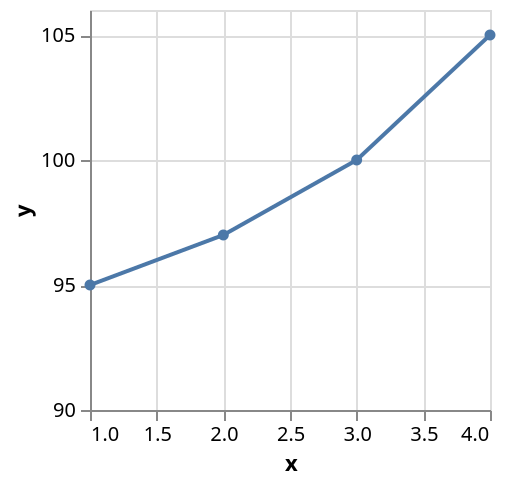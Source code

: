 {
  "$schema": "https://vega.github.io/schema/vega-lite/v5.json",
  "data": {
    "values": [
      {
        "x": 1,
        "y": 95
      },
      {
        "x": 2,
        "y": 97
      },
      {
        "x": 3,
        "y": 100
      },
      {
        "x": 4,
        "y": 105
      }
    ]
  },
  "encoding": {
    "x": {
      "field": "x",
      "type": "quantitative"
    },
    "y": {
      "field": "y",
      "scale": {
        "domain": {
          "unionWith": [
            90,
            100
          ]
        },
        "zero": false
      },
      "type": "quantitative"
    }
  },
  "mark": {
    "point": true,
    "type": "line"
  }
}